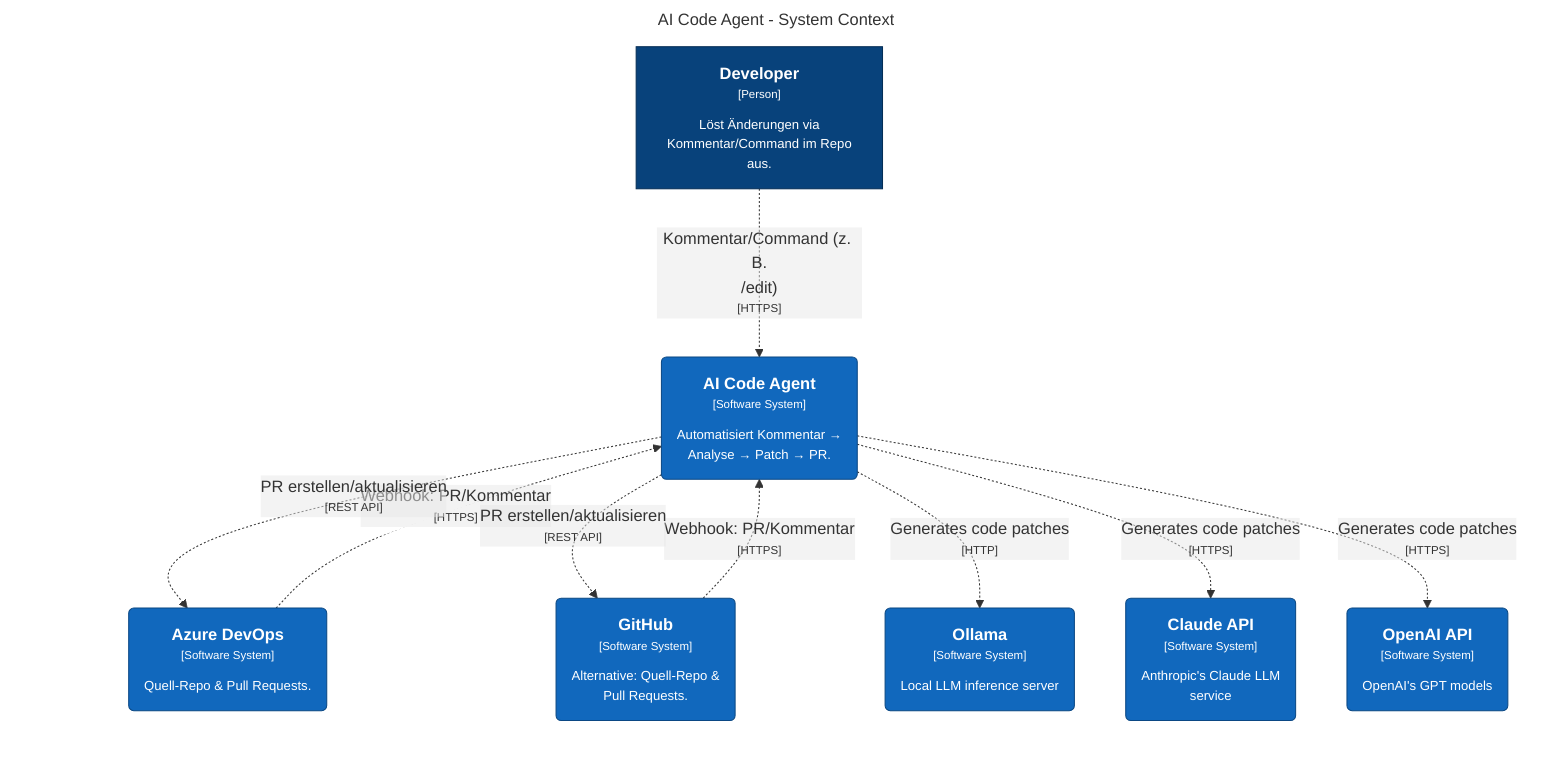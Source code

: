 graph LR
  linkStyle default fill:#ffffff

  subgraph diagram ["AI Code Agent - System Context"]
    style diagram fill:#ffffff,stroke:#ffffff

    1["<div style='font-weight: bold'>Developer</div><div style='font-size: 70%; margin-top: 0px'>[Person]</div><div style='font-size: 80%; margin-top:10px'>Löst Änderungen via<br />Kommentar/Command im Repo<br />aus.</div>"]
    style 1 fill:#08427b,stroke:#052e56,color:#ffffff
    2("<div style='font-weight: bold'>Azure DevOps</div><div style='font-size: 70%; margin-top: 0px'>[Software System]</div><div style='font-size: 80%; margin-top:10px'>Quell-Repo & Pull Requests.</div>")
    style 2 fill:#1168bd,stroke:#0b4884,color:#ffffff
    3("<div style='font-weight: bold'>GitHub</div><div style='font-size: 70%; margin-top: 0px'>[Software System]</div><div style='font-size: 80%; margin-top:10px'>Alternative: Quell-Repo &<br />Pull Requests.</div>")
    style 3 fill:#1168bd,stroke:#0b4884,color:#ffffff
    4("<div style='font-weight: bold'>Ollama</div><div style='font-size: 70%; margin-top: 0px'>[Software System]</div><div style='font-size: 80%; margin-top:10px'>Local LLM inference server</div>")
    style 4 fill:#1168bd,stroke:#0b4884,color:#ffffff
    5("<div style='font-weight: bold'>Claude API</div><div style='font-size: 70%; margin-top: 0px'>[Software System]</div><div style='font-size: 80%; margin-top:10px'>Anthropic's Claude LLM<br />service</div>")
    style 5 fill:#1168bd,stroke:#0b4884,color:#ffffff
    6("<div style='font-weight: bold'>OpenAI API</div><div style='font-size: 70%; margin-top: 0px'>[Software System]</div><div style='font-size: 80%; margin-top:10px'>OpenAI's GPT models</div>")
    style 6 fill:#1168bd,stroke:#0b4884,color:#ffffff
    7("<div style='font-weight: bold'>AI Code Agent</div><div style='font-size: 70%; margin-top: 0px'>[Software System]</div><div style='font-size: 80%; margin-top:10px'>Automatisiert Kommentar →<br />Analyse → Patch → PR.</div>")
    style 7 fill:#1168bd,stroke:#0b4884,color:#ffffff

    1-. "<div>Kommentar/Command (z. B.<br />/edit)</div><div style='font-size: 70%'>[HTTPS]</div>" .->7
    2-. "<div>Webhook: PR/Kommentar</div><div style='font-size: 70%'>[HTTPS]</div>" .->7
    3-. "<div>Webhook: PR/Kommentar</div><div style='font-size: 70%'>[HTTPS]</div>" .->7
    7-. "<div>PR erstellen/aktualisieren</div><div style='font-size: 70%'>[REST API]</div>" .->2
    7-. "<div>PR erstellen/aktualisieren</div><div style='font-size: 70%'>[REST API]</div>" .->3
    7-. "<div>Generates code patches</div><div style='font-size: 70%'>[HTTP]</div>" .->4
    7-. "<div>Generates code patches</div><div style='font-size: 70%'>[HTTPS]</div>" .->5
    7-. "<div>Generates code patches</div><div style='font-size: 70%'>[HTTPS]</div>" .->6
  end